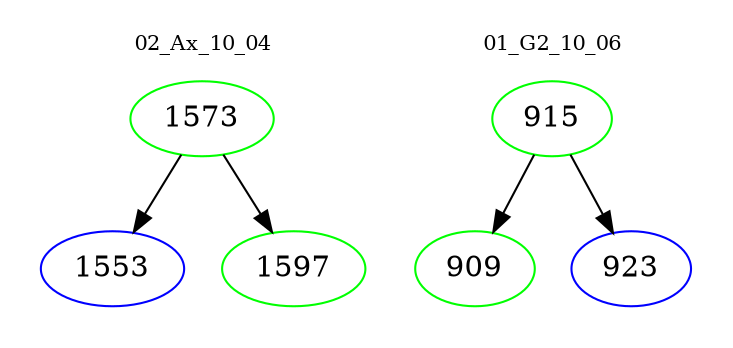 digraph{
subgraph cluster_0 {
color = white
label = "02_Ax_10_04";
fontsize=10;
T0_1573 [label="1573", color="green"]
T0_1573 -> T0_1553 [color="black"]
T0_1553 [label="1553", color="blue"]
T0_1573 -> T0_1597 [color="black"]
T0_1597 [label="1597", color="green"]
}
subgraph cluster_1 {
color = white
label = "01_G2_10_06";
fontsize=10;
T1_915 [label="915", color="green"]
T1_915 -> T1_909 [color="black"]
T1_909 [label="909", color="green"]
T1_915 -> T1_923 [color="black"]
T1_923 [label="923", color="blue"]
}
}
